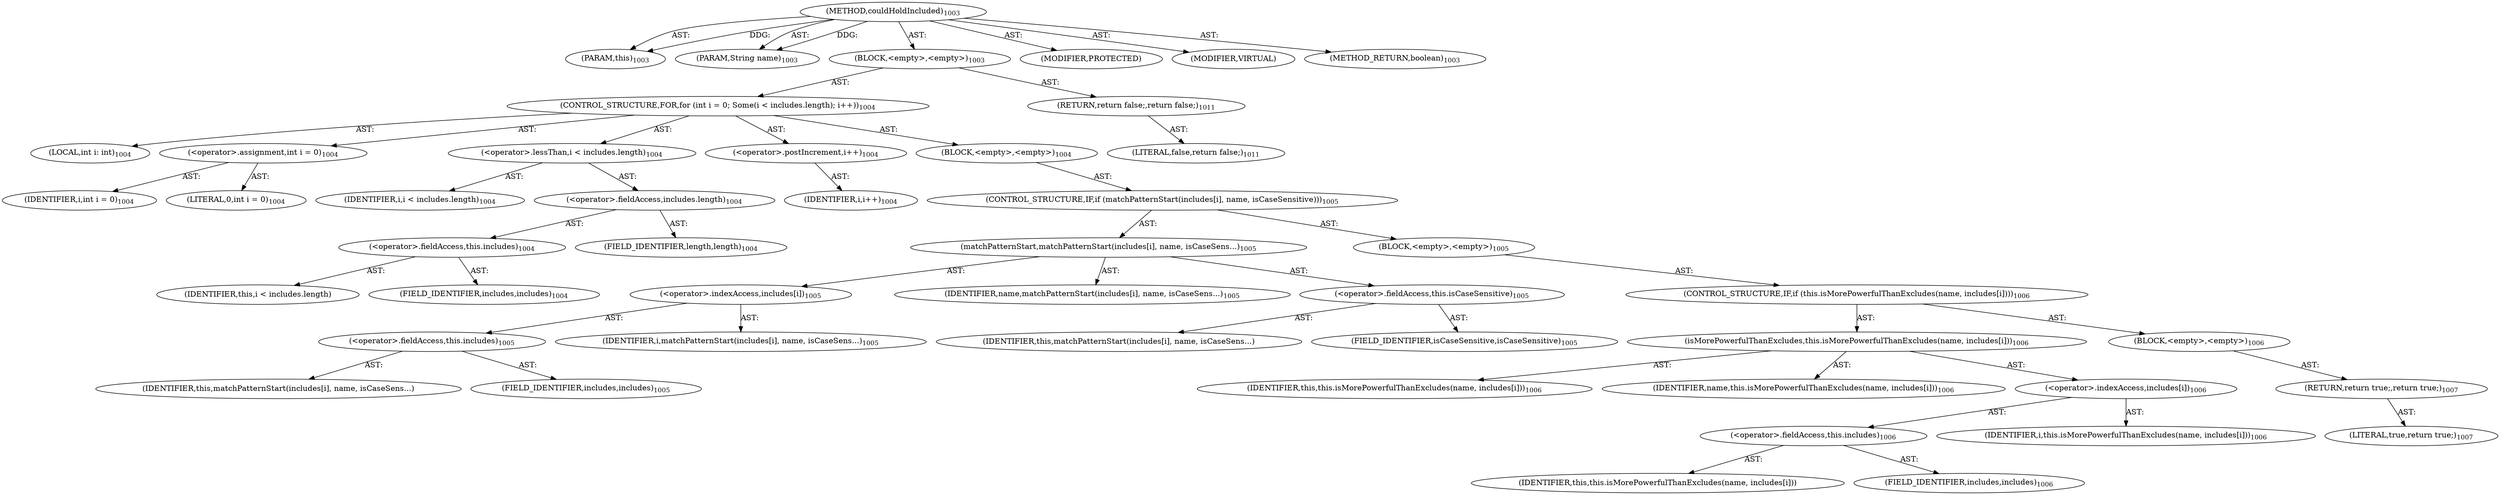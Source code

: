 digraph "couldHoldIncluded" {  
"111669149725" [label = <(METHOD,couldHoldIncluded)<SUB>1003</SUB>> ]
"115964117005" [label = <(PARAM,this)<SUB>1003</SUB>> ]
"115964117057" [label = <(PARAM,String name)<SUB>1003</SUB>> ]
"25769803899" [label = <(BLOCK,&lt;empty&gt;,&lt;empty&gt;)<SUB>1003</SUB>> ]
"47244640342" [label = <(CONTROL_STRUCTURE,FOR,for (int i = 0; Some(i &lt; includes.length); i++))<SUB>1004</SUB>> ]
"94489280551" [label = <(LOCAL,int i: int)<SUB>1004</SUB>> ]
"30064771595" [label = <(&lt;operator&gt;.assignment,int i = 0)<SUB>1004</SUB>> ]
"68719477200" [label = <(IDENTIFIER,i,int i = 0)<SUB>1004</SUB>> ]
"90194313291" [label = <(LITERAL,0,int i = 0)<SUB>1004</SUB>> ]
"30064771596" [label = <(&lt;operator&gt;.lessThan,i &lt; includes.length)<SUB>1004</SUB>> ]
"68719477201" [label = <(IDENTIFIER,i,i &lt; includes.length)<SUB>1004</SUB>> ]
"30064771597" [label = <(&lt;operator&gt;.fieldAccess,includes.length)<SUB>1004</SUB>> ]
"30064771598" [label = <(&lt;operator&gt;.fieldAccess,this.includes)<SUB>1004</SUB>> ]
"68719477202" [label = <(IDENTIFIER,this,i &lt; includes.length)> ]
"55834574995" [label = <(FIELD_IDENTIFIER,includes,includes)<SUB>1004</SUB>> ]
"55834574996" [label = <(FIELD_IDENTIFIER,length,length)<SUB>1004</SUB>> ]
"30064771599" [label = <(&lt;operator&gt;.postIncrement,i++)<SUB>1004</SUB>> ]
"68719477203" [label = <(IDENTIFIER,i,i++)<SUB>1004</SUB>> ]
"25769803900" [label = <(BLOCK,&lt;empty&gt;,&lt;empty&gt;)<SUB>1004</SUB>> ]
"47244640343" [label = <(CONTROL_STRUCTURE,IF,if (matchPatternStart(includes[i], name, isCaseSensitive)))<SUB>1005</SUB>> ]
"30064771600" [label = <(matchPatternStart,matchPatternStart(includes[i], name, isCaseSens...)<SUB>1005</SUB>> ]
"30064771601" [label = <(&lt;operator&gt;.indexAccess,includes[i])<SUB>1005</SUB>> ]
"30064771602" [label = <(&lt;operator&gt;.fieldAccess,this.includes)<SUB>1005</SUB>> ]
"68719477204" [label = <(IDENTIFIER,this,matchPatternStart(includes[i], name, isCaseSens...)> ]
"55834574997" [label = <(FIELD_IDENTIFIER,includes,includes)<SUB>1005</SUB>> ]
"68719477205" [label = <(IDENTIFIER,i,matchPatternStart(includes[i], name, isCaseSens...)<SUB>1005</SUB>> ]
"68719477206" [label = <(IDENTIFIER,name,matchPatternStart(includes[i], name, isCaseSens...)<SUB>1005</SUB>> ]
"30064771603" [label = <(&lt;operator&gt;.fieldAccess,this.isCaseSensitive)<SUB>1005</SUB>> ]
"68719477207" [label = <(IDENTIFIER,this,matchPatternStart(includes[i], name, isCaseSens...)> ]
"55834574998" [label = <(FIELD_IDENTIFIER,isCaseSensitive,isCaseSensitive)<SUB>1005</SUB>> ]
"25769803901" [label = <(BLOCK,&lt;empty&gt;,&lt;empty&gt;)<SUB>1005</SUB>> ]
"47244640344" [label = <(CONTROL_STRUCTURE,IF,if (this.isMorePowerfulThanExcludes(name, includes[i])))<SUB>1006</SUB>> ]
"30064771604" [label = <(isMorePowerfulThanExcludes,this.isMorePowerfulThanExcludes(name, includes[i]))<SUB>1006</SUB>> ]
"68719476782" [label = <(IDENTIFIER,this,this.isMorePowerfulThanExcludes(name, includes[i]))<SUB>1006</SUB>> ]
"68719477208" [label = <(IDENTIFIER,name,this.isMorePowerfulThanExcludes(name, includes[i]))<SUB>1006</SUB>> ]
"30064771605" [label = <(&lt;operator&gt;.indexAccess,includes[i])<SUB>1006</SUB>> ]
"30064771606" [label = <(&lt;operator&gt;.fieldAccess,this.includes)<SUB>1006</SUB>> ]
"68719477209" [label = <(IDENTIFIER,this,this.isMorePowerfulThanExcludes(name, includes[i]))> ]
"55834574999" [label = <(FIELD_IDENTIFIER,includes,includes)<SUB>1006</SUB>> ]
"68719477210" [label = <(IDENTIFIER,i,this.isMorePowerfulThanExcludes(name, includes[i]))<SUB>1006</SUB>> ]
"25769803902" [label = <(BLOCK,&lt;empty&gt;,&lt;empty&gt;)<SUB>1006</SUB>> ]
"146028888082" [label = <(RETURN,return true;,return true;)<SUB>1007</SUB>> ]
"90194313292" [label = <(LITERAL,true,return true;)<SUB>1007</SUB>> ]
"146028888083" [label = <(RETURN,return false;,return false;)<SUB>1011</SUB>> ]
"90194313293" [label = <(LITERAL,false,return false;)<SUB>1011</SUB>> ]
"133143986258" [label = <(MODIFIER,PROTECTED)> ]
"133143986259" [label = <(MODIFIER,VIRTUAL)> ]
"128849018909" [label = <(METHOD_RETURN,boolean)<SUB>1003</SUB>> ]
  "111669149725" -> "115964117005"  [ label = "AST: "] 
  "111669149725" -> "115964117057"  [ label = "AST: "] 
  "111669149725" -> "25769803899"  [ label = "AST: "] 
  "111669149725" -> "133143986258"  [ label = "AST: "] 
  "111669149725" -> "133143986259"  [ label = "AST: "] 
  "111669149725" -> "128849018909"  [ label = "AST: "] 
  "25769803899" -> "47244640342"  [ label = "AST: "] 
  "25769803899" -> "146028888083"  [ label = "AST: "] 
  "47244640342" -> "94489280551"  [ label = "AST: "] 
  "47244640342" -> "30064771595"  [ label = "AST: "] 
  "47244640342" -> "30064771596"  [ label = "AST: "] 
  "47244640342" -> "30064771599"  [ label = "AST: "] 
  "47244640342" -> "25769803900"  [ label = "AST: "] 
  "30064771595" -> "68719477200"  [ label = "AST: "] 
  "30064771595" -> "90194313291"  [ label = "AST: "] 
  "30064771596" -> "68719477201"  [ label = "AST: "] 
  "30064771596" -> "30064771597"  [ label = "AST: "] 
  "30064771597" -> "30064771598"  [ label = "AST: "] 
  "30064771597" -> "55834574996"  [ label = "AST: "] 
  "30064771598" -> "68719477202"  [ label = "AST: "] 
  "30064771598" -> "55834574995"  [ label = "AST: "] 
  "30064771599" -> "68719477203"  [ label = "AST: "] 
  "25769803900" -> "47244640343"  [ label = "AST: "] 
  "47244640343" -> "30064771600"  [ label = "AST: "] 
  "47244640343" -> "25769803901"  [ label = "AST: "] 
  "30064771600" -> "30064771601"  [ label = "AST: "] 
  "30064771600" -> "68719477206"  [ label = "AST: "] 
  "30064771600" -> "30064771603"  [ label = "AST: "] 
  "30064771601" -> "30064771602"  [ label = "AST: "] 
  "30064771601" -> "68719477205"  [ label = "AST: "] 
  "30064771602" -> "68719477204"  [ label = "AST: "] 
  "30064771602" -> "55834574997"  [ label = "AST: "] 
  "30064771603" -> "68719477207"  [ label = "AST: "] 
  "30064771603" -> "55834574998"  [ label = "AST: "] 
  "25769803901" -> "47244640344"  [ label = "AST: "] 
  "47244640344" -> "30064771604"  [ label = "AST: "] 
  "47244640344" -> "25769803902"  [ label = "AST: "] 
  "30064771604" -> "68719476782"  [ label = "AST: "] 
  "30064771604" -> "68719477208"  [ label = "AST: "] 
  "30064771604" -> "30064771605"  [ label = "AST: "] 
  "30064771605" -> "30064771606"  [ label = "AST: "] 
  "30064771605" -> "68719477210"  [ label = "AST: "] 
  "30064771606" -> "68719477209"  [ label = "AST: "] 
  "30064771606" -> "55834574999"  [ label = "AST: "] 
  "25769803902" -> "146028888082"  [ label = "AST: "] 
  "146028888082" -> "90194313292"  [ label = "AST: "] 
  "146028888083" -> "90194313293"  [ label = "AST: "] 
  "111669149725" -> "115964117005"  [ label = "DDG: "] 
  "111669149725" -> "115964117057"  [ label = "DDG: "] 
}

